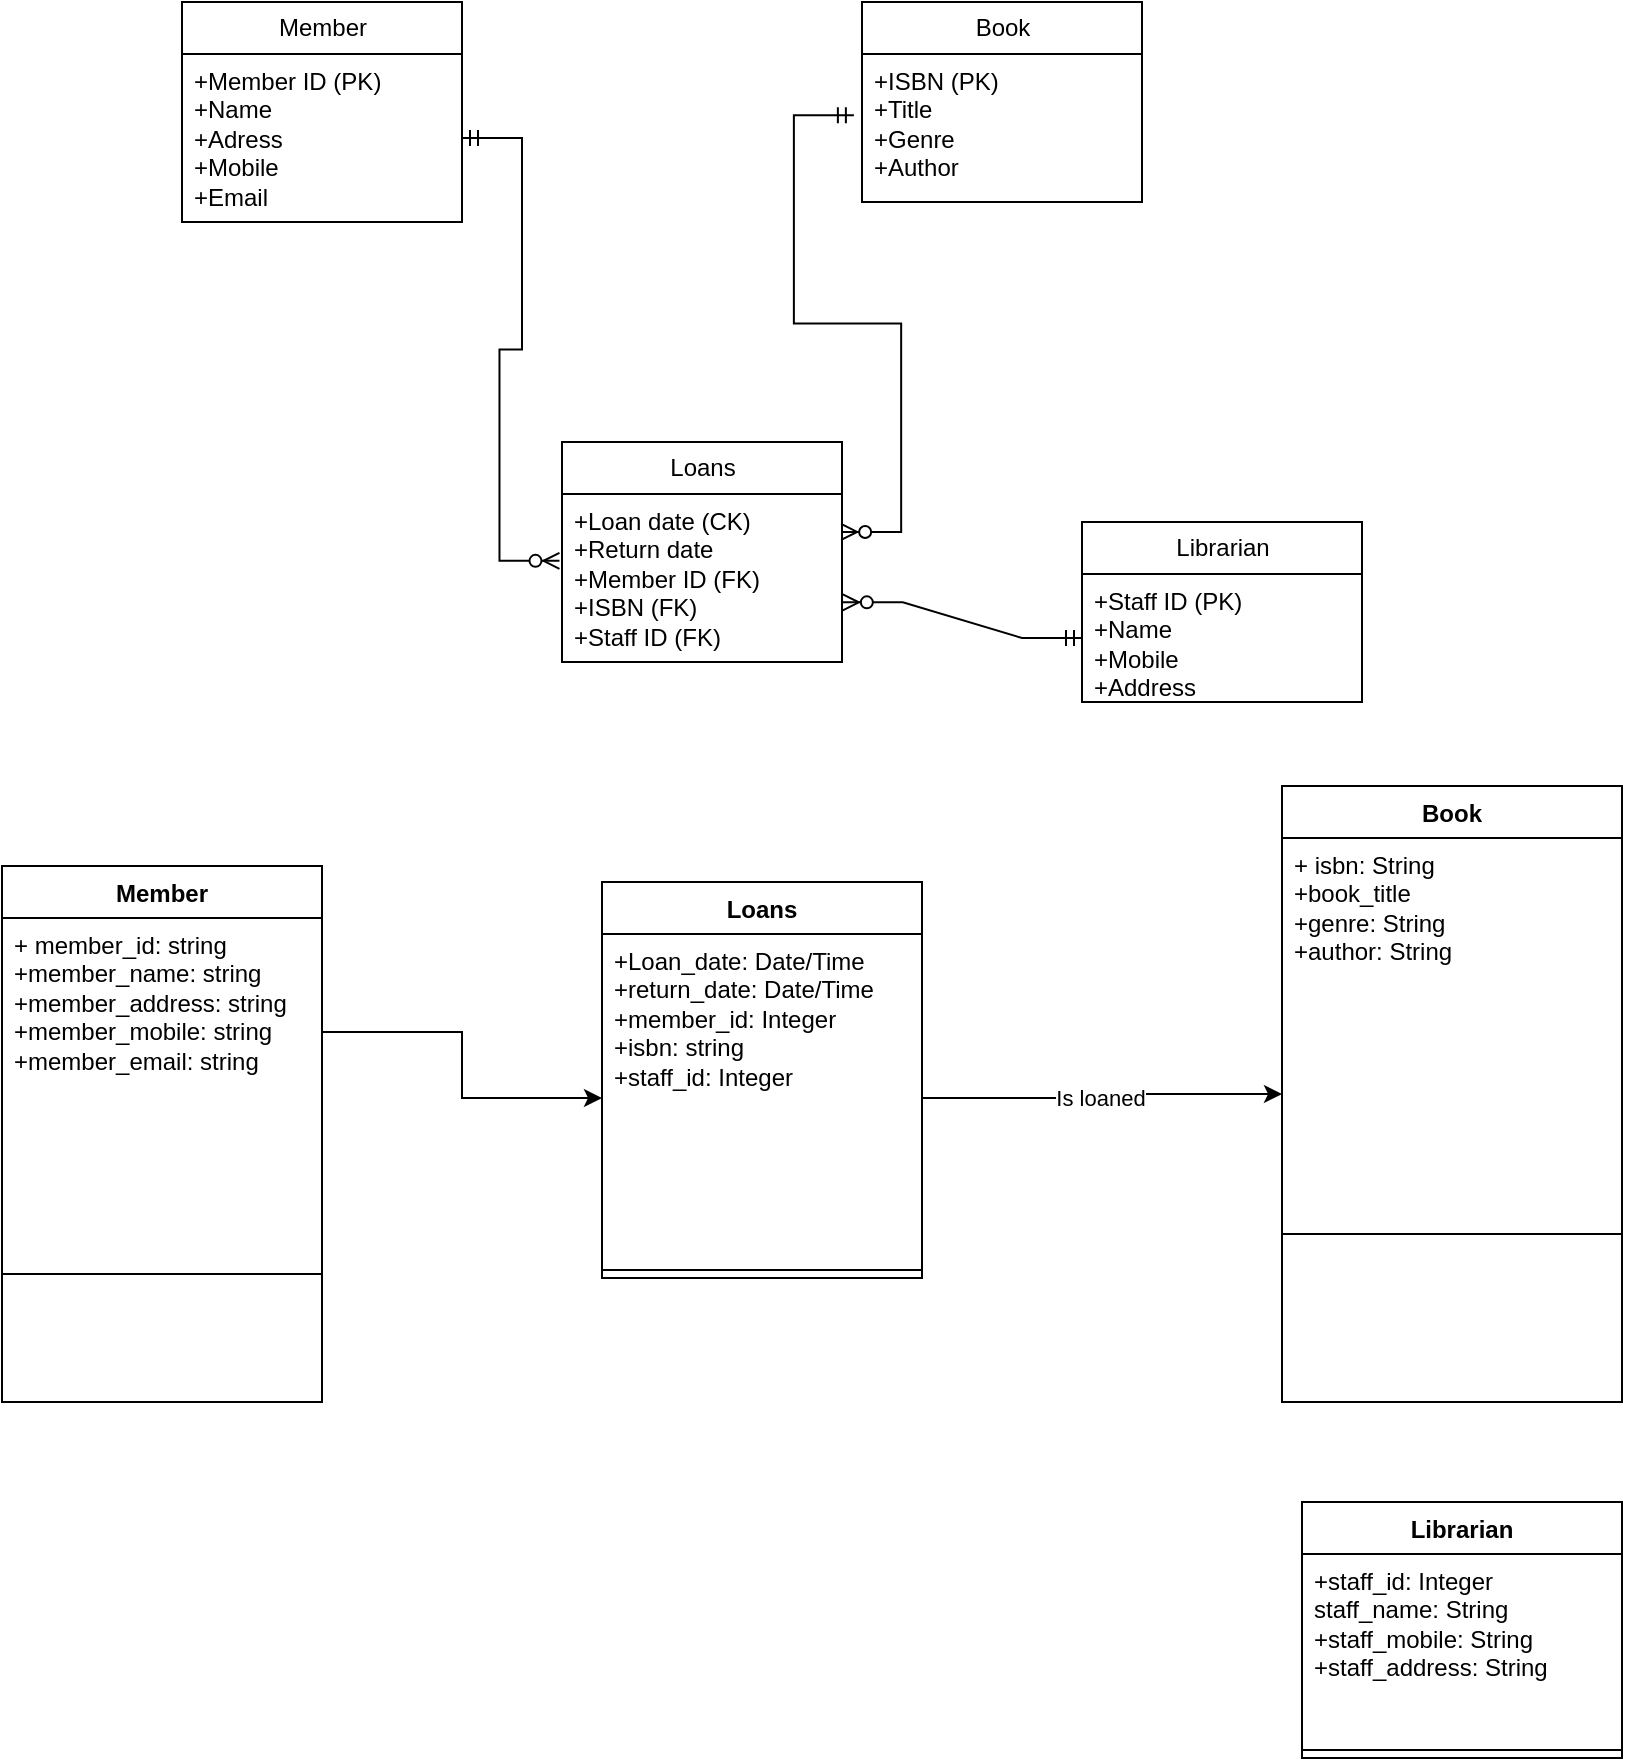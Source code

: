 <mxfile version="24.4.9" type="github">
  <diagram name="Page-1" id="73w_k6BYk06fKzACn_kF">
    <mxGraphModel dx="404" dy="217" grid="1" gridSize="10" guides="1" tooltips="1" connect="1" arrows="1" fold="1" page="1" pageScale="1" pageWidth="850" pageHeight="1100" math="0" shadow="0">
      <root>
        <mxCell id="0" />
        <mxCell id="1" parent="0" />
        <mxCell id="UPV07S9J4BHIwBt-gZXX-1" value="Book" style="swimlane;fontStyle=0;childLayout=stackLayout;horizontal=1;startSize=26;fillColor=none;horizontalStack=0;resizeParent=1;resizeParentMax=0;resizeLast=0;collapsible=1;marginBottom=0;html=1;" vertex="1" parent="1">
          <mxGeometry x="450" y="200" width="140" height="100" as="geometry" />
        </mxCell>
        <mxCell id="UPV07S9J4BHIwBt-gZXX-2" value="+ISBN (PK)&lt;br&gt;+Title&lt;br&gt;+Genre&lt;div&gt;+Author&lt;/div&gt;" style="text;strokeColor=none;fillColor=none;align=left;verticalAlign=top;spacingLeft=4;spacingRight=4;overflow=hidden;rotatable=0;points=[[0,0.5],[1,0.5]];portConstraint=eastwest;whiteSpace=wrap;html=1;" vertex="1" parent="UPV07S9J4BHIwBt-gZXX-1">
          <mxGeometry y="26" width="140" height="74" as="geometry" />
        </mxCell>
        <mxCell id="UPV07S9J4BHIwBt-gZXX-15" value="Loans" style="swimlane;fontStyle=0;childLayout=stackLayout;horizontal=1;startSize=26;fillColor=none;horizontalStack=0;resizeParent=1;resizeParentMax=0;resizeLast=0;collapsible=1;marginBottom=0;html=1;" vertex="1" parent="1">
          <mxGeometry x="300" y="420" width="140" height="110" as="geometry" />
        </mxCell>
        <mxCell id="UPV07S9J4BHIwBt-gZXX-16" value="+Loan date (CK)&lt;br&gt;+Return date&lt;div&gt;+Member ID (FK)&lt;br&gt;+ISBN (FK)&lt;/div&gt;&lt;div&gt;+Staff ID (FK)&lt;/div&gt;" style="text;strokeColor=none;fillColor=none;align=left;verticalAlign=top;spacingLeft=4;spacingRight=4;overflow=hidden;rotatable=0;points=[[0,0.5],[1,0.5]];portConstraint=eastwest;whiteSpace=wrap;html=1;" vertex="1" parent="UPV07S9J4BHIwBt-gZXX-15">
          <mxGeometry y="26" width="140" height="84" as="geometry" />
        </mxCell>
        <mxCell id="UPV07S9J4BHIwBt-gZXX-19" value="Member" style="swimlane;fontStyle=0;childLayout=stackLayout;horizontal=1;startSize=26;fillColor=none;horizontalStack=0;resizeParent=1;resizeParentMax=0;resizeLast=0;collapsible=1;marginBottom=0;html=1;" vertex="1" parent="1">
          <mxGeometry x="110" y="200" width="140" height="110" as="geometry" />
        </mxCell>
        <mxCell id="UPV07S9J4BHIwBt-gZXX-20" value="+Member ID (PK)&lt;br&gt;+Name&lt;br&gt;+Adress&lt;br&gt;+Mobile&lt;div&gt;+Email&lt;/div&gt;" style="text;strokeColor=none;fillColor=none;align=left;verticalAlign=top;spacingLeft=4;spacingRight=4;overflow=hidden;rotatable=0;points=[[0,0.5],[1,0.5]];portConstraint=eastwest;whiteSpace=wrap;html=1;" vertex="1" parent="UPV07S9J4BHIwBt-gZXX-19">
          <mxGeometry y="26" width="140" height="84" as="geometry" />
        </mxCell>
        <mxCell id="UPV07S9J4BHIwBt-gZXX-23" value="" style="edgeStyle=entityRelationEdgeStyle;fontSize=12;html=1;endArrow=ERzeroToMany;startArrow=ERmandOne;rounded=0;exitX=1;exitY=0.5;exitDx=0;exitDy=0;entryX=-0.009;entryY=0.398;entryDx=0;entryDy=0;entryPerimeter=0;" edge="1" parent="1" source="UPV07S9J4BHIwBt-gZXX-20" target="UPV07S9J4BHIwBt-gZXX-16">
          <mxGeometry width="100" height="100" relative="1" as="geometry">
            <mxPoint x="350" y="353" as="sourcePoint" />
            <mxPoint x="297" y="479" as="targetPoint" />
          </mxGeometry>
        </mxCell>
        <mxCell id="UPV07S9J4BHIwBt-gZXX-28" value="Librarian" style="swimlane;fontStyle=0;childLayout=stackLayout;horizontal=1;startSize=26;fillColor=none;horizontalStack=0;resizeParent=1;resizeParentMax=0;resizeLast=0;collapsible=1;marginBottom=0;html=1;" vertex="1" parent="1">
          <mxGeometry x="560" y="460" width="140" height="90" as="geometry" />
        </mxCell>
        <mxCell id="UPV07S9J4BHIwBt-gZXX-29" value="+Staff ID (PK)&lt;div&gt;+Name&lt;br&gt;+Mobile&lt;/div&gt;&lt;div&gt;+Address&lt;/div&gt;" style="text;strokeColor=none;fillColor=none;align=left;verticalAlign=top;spacingLeft=4;spacingRight=4;overflow=hidden;rotatable=0;points=[[0,0.5],[1,0.5]];portConstraint=eastwest;whiteSpace=wrap;html=1;" vertex="1" parent="UPV07S9J4BHIwBt-gZXX-28">
          <mxGeometry y="26" width="140" height="64" as="geometry" />
        </mxCell>
        <mxCell id="UPV07S9J4BHIwBt-gZXX-32" value="" style="edgeStyle=entityRelationEdgeStyle;fontSize=12;html=1;endArrow=ERzeroToMany;startArrow=ERmandOne;rounded=0;exitX=-0.029;exitY=0.414;exitDx=0;exitDy=0;exitPerimeter=0;entryX=0.997;entryY=0.226;entryDx=0;entryDy=0;entryPerimeter=0;" edge="1" parent="1" source="UPV07S9J4BHIwBt-gZXX-2" target="UPV07S9J4BHIwBt-gZXX-16">
          <mxGeometry width="100" height="100" relative="1" as="geometry">
            <mxPoint x="370" y="340" as="sourcePoint" />
            <mxPoint x="470" y="240" as="targetPoint" />
          </mxGeometry>
        </mxCell>
        <mxCell id="UPV07S9J4BHIwBt-gZXX-33" value="" style="edgeStyle=entityRelationEdgeStyle;fontSize=12;html=1;endArrow=ERzeroToMany;startArrow=ERmandOne;rounded=0;exitX=0;exitY=0.5;exitDx=0;exitDy=0;entryX=1.003;entryY=0.645;entryDx=0;entryDy=0;entryPerimeter=0;" edge="1" parent="1" source="UPV07S9J4BHIwBt-gZXX-29" target="UPV07S9J4BHIwBt-gZXX-16">
          <mxGeometry width="100" height="100" relative="1" as="geometry">
            <mxPoint x="320" y="340" as="sourcePoint" />
            <mxPoint x="420" y="240" as="targetPoint" />
            <Array as="points">
              <mxPoint x="520" y="460" />
              <mxPoint x="620" y="440" />
            </Array>
          </mxGeometry>
        </mxCell>
        <mxCell id="UPV07S9J4BHIwBt-gZXX-34" value="Loans" style="swimlane;fontStyle=1;align=center;verticalAlign=top;childLayout=stackLayout;horizontal=1;startSize=26;horizontalStack=0;resizeParent=1;resizeParentMax=0;resizeLast=0;collapsible=1;marginBottom=0;whiteSpace=wrap;html=1;" vertex="1" parent="1">
          <mxGeometry x="320" y="640" width="160" height="198" as="geometry" />
        </mxCell>
        <mxCell id="UPV07S9J4BHIwBt-gZXX-35" value="+Loan_date: Date/Time&lt;div&gt;&lt;div&gt;+return_date: Date/Time&lt;/div&gt;&lt;/div&gt;&lt;div&gt;+member_id: Integer&lt;/div&gt;&lt;div&gt;+isbn: string&lt;/div&gt;&lt;div&gt;+staff_id: Integer&lt;/div&gt;" style="text;strokeColor=none;fillColor=none;align=left;verticalAlign=top;spacingLeft=4;spacingRight=4;overflow=hidden;rotatable=0;points=[[0,0.5],[1,0.5]];portConstraint=eastwest;whiteSpace=wrap;html=1;" vertex="1" parent="UPV07S9J4BHIwBt-gZXX-34">
          <mxGeometry y="26" width="160" height="164" as="geometry" />
        </mxCell>
        <mxCell id="UPV07S9J4BHIwBt-gZXX-36" value="" style="line;strokeWidth=1;fillColor=none;align=left;verticalAlign=middle;spacingTop=-1;spacingLeft=3;spacingRight=3;rotatable=0;labelPosition=right;points=[];portConstraint=eastwest;strokeColor=inherit;" vertex="1" parent="UPV07S9J4BHIwBt-gZXX-34">
          <mxGeometry y="190" width="160" height="8" as="geometry" />
        </mxCell>
        <mxCell id="UPV07S9J4BHIwBt-gZXX-38" value="Book" style="swimlane;fontStyle=1;align=center;verticalAlign=top;childLayout=stackLayout;horizontal=1;startSize=26;horizontalStack=0;resizeParent=1;resizeParentMax=0;resizeLast=0;collapsible=1;marginBottom=0;whiteSpace=wrap;html=1;" vertex="1" parent="1">
          <mxGeometry x="660" y="592" width="170" height="308" as="geometry" />
        </mxCell>
        <mxCell id="UPV07S9J4BHIwBt-gZXX-39" value="+ isbn: String&lt;div&gt;+book_title&lt;/div&gt;&lt;div&gt;+genre: String&lt;/div&gt;&lt;div&gt;+author: String&lt;/div&gt;" style="text;strokeColor=none;fillColor=none;align=left;verticalAlign=top;spacingLeft=4;spacingRight=4;overflow=hidden;rotatable=0;points=[[0,0.5],[1,0.5]];portConstraint=eastwest;whiteSpace=wrap;html=1;" vertex="1" parent="UPV07S9J4BHIwBt-gZXX-38">
          <mxGeometry y="26" width="170" height="114" as="geometry" />
        </mxCell>
        <mxCell id="UPV07S9J4BHIwBt-gZXX-40" value="" style="line;strokeWidth=1;fillColor=none;align=left;verticalAlign=middle;spacingTop=-1;spacingLeft=3;spacingRight=3;rotatable=0;labelPosition=right;points=[];portConstraint=eastwest;strokeColor=inherit;" vertex="1" parent="UPV07S9J4BHIwBt-gZXX-38">
          <mxGeometry y="140" width="170" height="168" as="geometry" />
        </mxCell>
        <mxCell id="UPV07S9J4BHIwBt-gZXX-42" value="Librarian" style="swimlane;fontStyle=1;align=center;verticalAlign=top;childLayout=stackLayout;horizontal=1;startSize=26;horizontalStack=0;resizeParent=1;resizeParentMax=0;resizeLast=0;collapsible=1;marginBottom=0;whiteSpace=wrap;html=1;" vertex="1" parent="1">
          <mxGeometry x="670" y="950" width="160" height="128" as="geometry" />
        </mxCell>
        <mxCell id="UPV07S9J4BHIwBt-gZXX-43" value="+staff_id: Integer&lt;div&gt;staff_name: String&lt;/div&gt;&lt;div&gt;+staff_mobile: String&lt;/div&gt;&lt;div&gt;+staff_address: String&lt;/div&gt;&lt;div&gt;&lt;br&gt;&lt;/div&gt;" style="text;strokeColor=none;fillColor=none;align=left;verticalAlign=top;spacingLeft=4;spacingRight=4;overflow=hidden;rotatable=0;points=[[0,0.5],[1,0.5]];portConstraint=eastwest;whiteSpace=wrap;html=1;" vertex="1" parent="UPV07S9J4BHIwBt-gZXX-42">
          <mxGeometry y="26" width="160" height="94" as="geometry" />
        </mxCell>
        <mxCell id="UPV07S9J4BHIwBt-gZXX-44" value="" style="line;strokeWidth=1;fillColor=none;align=left;verticalAlign=middle;spacingTop=-1;spacingLeft=3;spacingRight=3;rotatable=0;labelPosition=right;points=[];portConstraint=eastwest;strokeColor=inherit;" vertex="1" parent="UPV07S9J4BHIwBt-gZXX-42">
          <mxGeometry y="120" width="160" height="8" as="geometry" />
        </mxCell>
        <mxCell id="UPV07S9J4BHIwBt-gZXX-46" value="Member" style="swimlane;fontStyle=1;align=center;verticalAlign=top;childLayout=stackLayout;horizontal=1;startSize=26;horizontalStack=0;resizeParent=1;resizeParentMax=0;resizeLast=0;collapsible=1;marginBottom=0;whiteSpace=wrap;html=1;" vertex="1" parent="1">
          <mxGeometry x="20" y="632" width="160" height="268" as="geometry" />
        </mxCell>
        <mxCell id="UPV07S9J4BHIwBt-gZXX-47" value="+ member_id: string&lt;div&gt;+member_name: string&lt;/div&gt;&lt;div&gt;+member_address: string&lt;/div&gt;&lt;div&gt;+member_mobile: string&lt;/div&gt;&lt;div&gt;+member_email: string&lt;/div&gt;" style="text;strokeColor=none;fillColor=none;align=left;verticalAlign=top;spacingLeft=4;spacingRight=4;overflow=hidden;rotatable=0;points=[[0,0.5],[1,0.5]];portConstraint=eastwest;whiteSpace=wrap;html=1;" vertex="1" parent="UPV07S9J4BHIwBt-gZXX-46">
          <mxGeometry y="26" width="160" height="114" as="geometry" />
        </mxCell>
        <mxCell id="UPV07S9J4BHIwBt-gZXX-48" value="" style="line;strokeWidth=1;fillColor=none;align=left;verticalAlign=middle;spacingTop=-1;spacingLeft=3;spacingRight=3;rotatable=0;labelPosition=right;points=[];portConstraint=eastwest;strokeColor=inherit;" vertex="1" parent="UPV07S9J4BHIwBt-gZXX-46">
          <mxGeometry y="140" width="160" height="128" as="geometry" />
        </mxCell>
        <mxCell id="UPV07S9J4BHIwBt-gZXX-57" style="edgeStyle=orthogonalEdgeStyle;rounded=0;orthogonalLoop=1;jettySize=auto;html=1;entryX=0;entryY=0.5;entryDx=0;entryDy=0;" edge="1" parent="1" source="UPV07S9J4BHIwBt-gZXX-35" target="UPV07S9J4BHIwBt-gZXX-38">
          <mxGeometry relative="1" as="geometry" />
        </mxCell>
        <mxCell id="UPV07S9J4BHIwBt-gZXX-58" value="&lt;div&gt;Is loaned&lt;/div&gt;" style="edgeLabel;html=1;align=center;verticalAlign=middle;resizable=0;points=[];" vertex="1" connectable="0" parent="UPV07S9J4BHIwBt-gZXX-57">
          <mxGeometry x="-0.029" relative="1" as="geometry">
            <mxPoint as="offset" />
          </mxGeometry>
        </mxCell>
        <mxCell id="UPV07S9J4BHIwBt-gZXX-59" style="edgeStyle=orthogonalEdgeStyle;rounded=0;orthogonalLoop=1;jettySize=auto;html=1;" edge="1" parent="1" source="UPV07S9J4BHIwBt-gZXX-47" target="UPV07S9J4BHIwBt-gZXX-35">
          <mxGeometry relative="1" as="geometry" />
        </mxCell>
      </root>
    </mxGraphModel>
  </diagram>
</mxfile>
